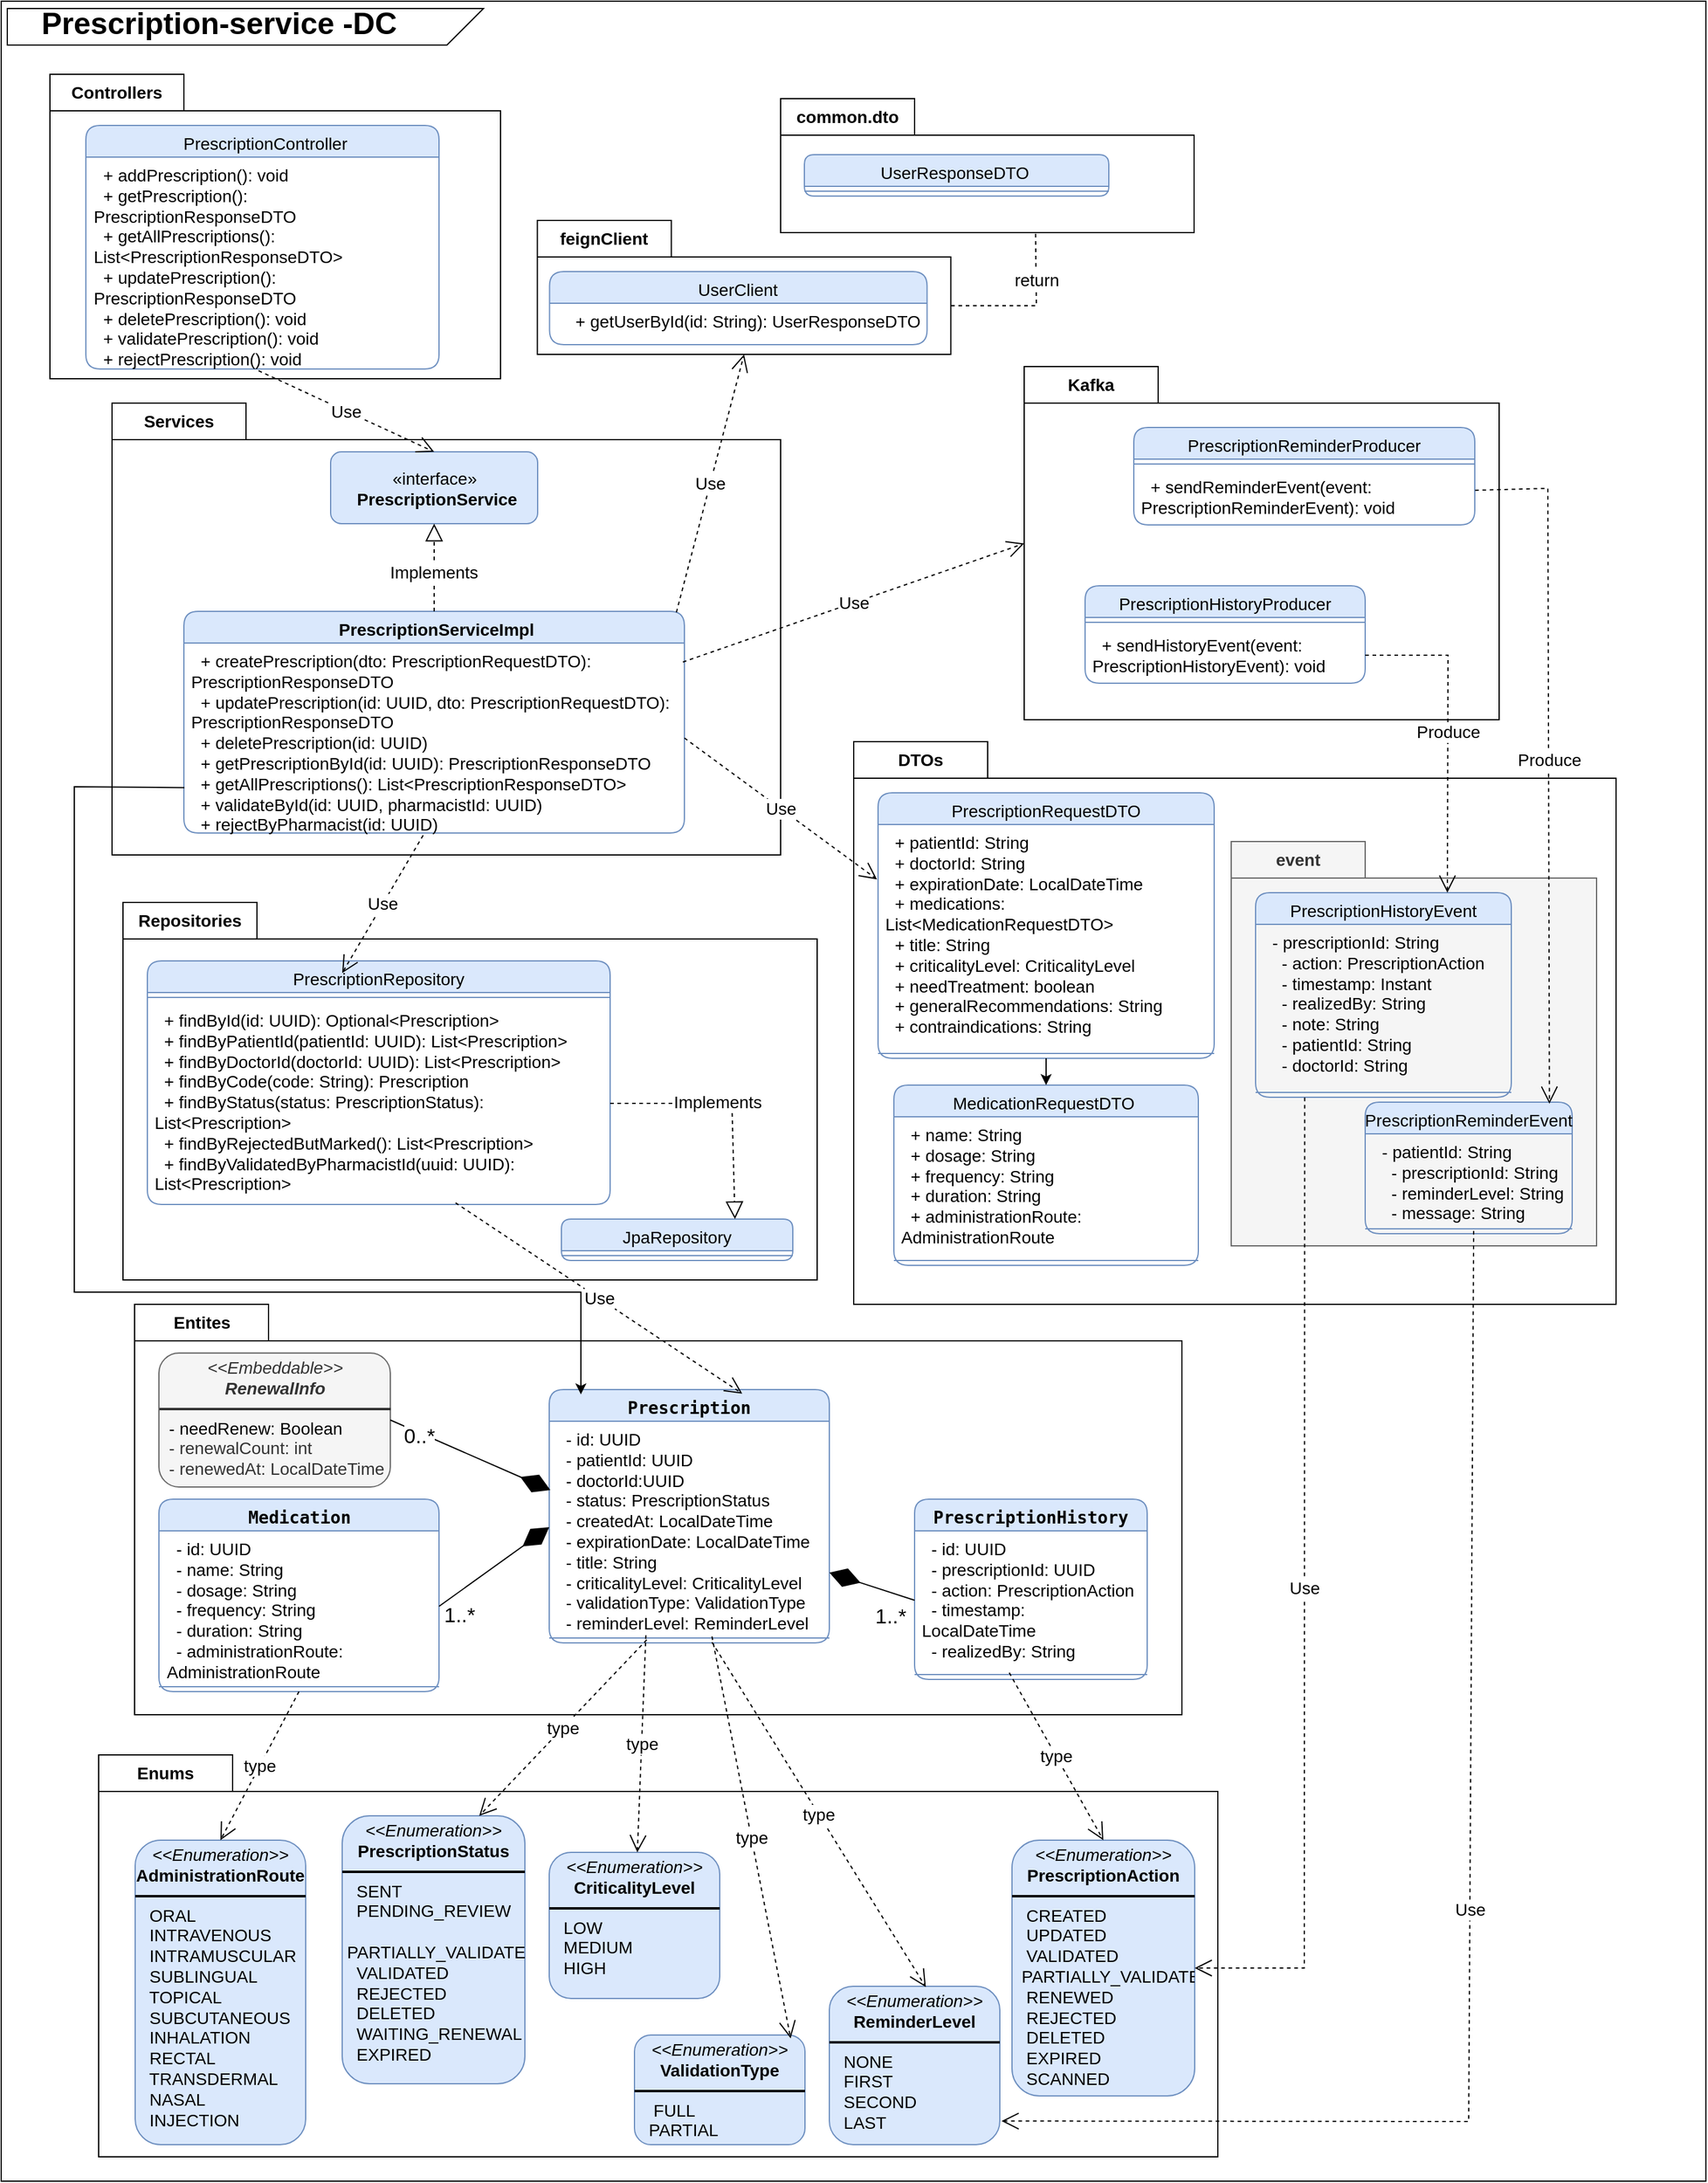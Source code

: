 <mxfile version="28.1.2">
  <diagram id="C5RBs43oDa-KdzZeNtuy" name="Page-1">
    <mxGraphModel dx="1682" dy="597" grid="1" gridSize="10" guides="1" tooltips="1" connect="1" arrows="1" fold="1" page="1" pageScale="1" pageWidth="583" pageHeight="827" math="0" shadow="0">
      <root>
        <mxCell id="WIyWlLk6GJQsqaUBKTNV-0" />
        <mxCell id="WIyWlLk6GJQsqaUBKTNV-1" parent="WIyWlLk6GJQsqaUBKTNV-0" />
        <mxCell id="e1ZtIlfMLZKQdUnk1_Ro-0" value="" style="html=1;whiteSpace=wrap;fontSize=14;" vertex="1" parent="WIyWlLk6GJQsqaUBKTNV-1">
          <mxGeometry x="1570" y="1280" width="1399.75" height="1790" as="geometry" />
        </mxCell>
        <mxCell id="e1ZtIlfMLZKQdUnk1_Ro-1" value="Entites" style="shape=folder;fontStyle=1;tabWidth=110;tabHeight=30;tabPosition=left;html=1;boundedLbl=1;labelInHeader=1;container=1;collapsible=0;recursiveResize=0;whiteSpace=wrap;fontSize=14;" vertex="1" parent="WIyWlLk6GJQsqaUBKTNV-1">
          <mxGeometry x="1679.5" y="2350" width="860" height="337" as="geometry" />
        </mxCell>
        <mxCell id="e1ZtIlfMLZKQdUnk1_Ro-2" value="&lt;div style=&quot;text-align: left;&quot;&gt;&lt;span style=&quot;background-color: transparent;&quot;&gt;&lt;font face=&quot;monospace&quot;&gt;Prescription&lt;/font&gt;&lt;/span&gt;&lt;/div&gt;" style="swimlane;fontStyle=1;align=center;verticalAlign=top;childLayout=stackLayout;horizontal=1;startSize=26;horizontalStack=0;resizeParent=1;resizeParentMax=0;resizeLast=0;collapsible=1;marginBottom=0;whiteSpace=wrap;html=1;fillColor=#dae8fc;strokeColor=#6c8ebf;rounded=1;fontSize=14;" vertex="1" parent="e1ZtIlfMLZKQdUnk1_Ro-1">
          <mxGeometry x="340.5" y="70" width="230" height="208" as="geometry">
            <mxRectangle x="200" y="60" width="70" height="30" as="alternateBounds" />
          </mxGeometry>
        </mxCell>
        <mxCell id="e1ZtIlfMLZKQdUnk1_Ro-3" value="&lt;div&gt;&amp;nbsp; - id: UUID&lt;/div&gt;&lt;div&gt;&amp;nbsp; - patientId: UUID&lt;/div&gt;&lt;div&gt;&amp;nbsp; - doctorId:UUID&lt;/div&gt;&lt;div&gt;&amp;nbsp; - status: PrescriptionStatus&lt;/div&gt;&lt;div&gt;&amp;nbsp; - createdAt: LocalDateTime&lt;/div&gt;&lt;div&gt;&amp;nbsp; - expirationDate: LocalDateTime&lt;/div&gt;&lt;div&gt;&amp;nbsp; - title: String&lt;/div&gt;&lt;div&gt;&amp;nbsp; - criticalityLevel: CriticalityLevel&lt;/div&gt;&lt;div&gt;&amp;nbsp; - validationType: ValidationType&lt;/div&gt;&lt;div&gt;&amp;nbsp; - reminderLevel: ReminderLevel&lt;/div&gt;&lt;div&gt;&amp;nbsp;&lt;br&gt;&lt;/div&gt;" style="text;strokeColor=none;fillColor=none;align=left;verticalAlign=top;spacingLeft=4;spacingRight=4;overflow=hidden;rotatable=0;points=[[0,0.5],[1,0.5]];portConstraint=eastwest;whiteSpace=wrap;html=1;rounded=1;fontSize=14;" vertex="1" parent="e1ZtIlfMLZKQdUnk1_Ro-2">
          <mxGeometry y="26" width="230" height="174" as="geometry" />
        </mxCell>
        <mxCell id="e1ZtIlfMLZKQdUnk1_Ro-4" value="" style="line;strokeWidth=1;fillColor=none;align=left;verticalAlign=middle;spacingTop=-1;spacingLeft=3;spacingRight=3;rotatable=0;labelPosition=right;points=[];portConstraint=eastwest;strokeColor=inherit;rounded=1;fontSize=14;" vertex="1" parent="e1ZtIlfMLZKQdUnk1_Ro-2">
          <mxGeometry y="200" width="230" height="8" as="geometry" />
        </mxCell>
        <mxCell id="e1ZtIlfMLZKQdUnk1_Ro-5" value="&lt;div style=&quot;text-align: left;&quot;&gt;&lt;span style=&quot;background-color: transparent;&quot;&gt;&lt;font face=&quot;monospace&quot;&gt;Medication&lt;/font&gt;&lt;/span&gt;&lt;/div&gt;" style="swimlane;fontStyle=1;align=center;verticalAlign=top;childLayout=stackLayout;horizontal=1;startSize=26;horizontalStack=0;resizeParent=1;resizeParentMax=0;resizeLast=0;collapsible=1;marginBottom=0;whiteSpace=wrap;html=1;fillColor=#dae8fc;strokeColor=#6c8ebf;rounded=1;fontSize=14;" vertex="1" parent="e1ZtIlfMLZKQdUnk1_Ro-1">
          <mxGeometry x="20" y="160" width="230" height="158" as="geometry">
            <mxRectangle x="200" y="60" width="70" height="30" as="alternateBounds" />
          </mxGeometry>
        </mxCell>
        <mxCell id="e1ZtIlfMLZKQdUnk1_Ro-6" value="&lt;div&gt;&lt;div&gt;&amp;nbsp; - id: UUID&lt;/div&gt;&lt;div&gt;&amp;nbsp; - name: String&lt;/div&gt;&lt;div&gt;&amp;nbsp; - dosage: String&lt;/div&gt;&lt;div&gt;&amp;nbsp; - frequency: String&lt;/div&gt;&lt;div&gt;&amp;nbsp; - duration: String&lt;/div&gt;&lt;div&gt;&amp;nbsp; - administrationRoute: AdministrationRoute&lt;/div&gt;&lt;/div&gt;" style="text;strokeColor=none;fillColor=none;align=left;verticalAlign=top;spacingLeft=4;spacingRight=4;overflow=hidden;rotatable=0;points=[[0,0.5],[1,0.5]];portConstraint=eastwest;whiteSpace=wrap;html=1;rounded=1;fontSize=14;" vertex="1" parent="e1ZtIlfMLZKQdUnk1_Ro-5">
          <mxGeometry y="26" width="230" height="124" as="geometry" />
        </mxCell>
        <mxCell id="e1ZtIlfMLZKQdUnk1_Ro-7" value="" style="line;strokeWidth=1;fillColor=none;align=left;verticalAlign=middle;spacingTop=-1;spacingLeft=3;spacingRight=3;rotatable=0;labelPosition=right;points=[];portConstraint=eastwest;strokeColor=inherit;rounded=1;fontSize=14;" vertex="1" parent="e1ZtIlfMLZKQdUnk1_Ro-5">
          <mxGeometry y="150" width="230" height="8" as="geometry" />
        </mxCell>
        <mxCell id="e1ZtIlfMLZKQdUnk1_Ro-131" value="&lt;p style=&quot;margin:0px;margin-top:4px;text-align:center;&quot;&gt;&lt;i&gt;&amp;lt;&amp;lt;Embeddable&amp;gt;&amp;gt;&lt;/i&gt;&lt;br&gt;&lt;i&gt;&lt;b&gt;RenewalInfo&lt;/b&gt;&lt;/i&gt;&lt;/p&gt;&lt;hr style=&quot;border-style:solid;&quot;&gt;&lt;div&gt;&amp;nbsp;&lt;span style=&quot;background-color: transparent; color: light-dark(rgb(0, 0, 0), rgb(255, 255, 255));&quot;&gt;&amp;nbsp;&lt;/span&gt;&lt;span style=&quot;background-color: transparent; color: light-dark(rgb(0, 0, 0), rgb(255, 255, 255));&quot;&gt;- needRenew: Boolean&lt;/span&gt;&lt;/div&gt;&lt;div&gt;&amp;nbsp; - renewalCount: int&lt;/div&gt;&lt;div&gt;&amp;nbsp; - renewedAt: LocalDateTime&lt;/div&gt;" style="verticalAlign=top;align=left;overflow=fill;html=1;whiteSpace=wrap;rounded=1;fillColor=#f5f5f5;fontColor=#333333;strokeColor=#666666;fontSize=14;" vertex="1" parent="e1ZtIlfMLZKQdUnk1_Ro-1">
          <mxGeometry x="20" y="40" width="190" height="110" as="geometry" />
        </mxCell>
        <mxCell id="e1ZtIlfMLZKQdUnk1_Ro-141" value="" style="endArrow=diamondThin;endFill=1;endSize=24;html=1;rounded=0;entryX=0;entryY=0.5;entryDx=0;entryDy=0;exitX=1;exitY=0.5;exitDx=0;exitDy=0;fontSize=14;" edge="1" parent="e1ZtIlfMLZKQdUnk1_Ro-1" source="e1ZtIlfMLZKQdUnk1_Ro-6" target="e1ZtIlfMLZKQdUnk1_Ro-3">
          <mxGeometry width="160" relative="1" as="geometry">
            <mxPoint x="500" y="95.25" as="sourcePoint" />
            <mxPoint x="660" y="95.25" as="targetPoint" />
          </mxGeometry>
        </mxCell>
        <mxCell id="e1ZtIlfMLZKQdUnk1_Ro-146" value="&lt;font style=&quot;font-size: 17px;&quot;&gt;1..*&lt;/font&gt;" style="edgeLabel;html=1;align=center;verticalAlign=middle;resizable=0;points=[];fontSize=14;" vertex="1" connectable="0" parent="e1ZtIlfMLZKQdUnk1_Ro-141">
          <mxGeometry x="-0.658" y="-4" relative="1" as="geometry">
            <mxPoint x="-2" y="16" as="offset" />
          </mxGeometry>
        </mxCell>
        <mxCell id="e1ZtIlfMLZKQdUnk1_Ro-144" value="" style="endArrow=diamondThin;endFill=1;endSize=24;html=1;rounded=0;entryX=0.004;entryY=0.325;entryDx=0;entryDy=0;exitX=1;exitY=0.5;exitDx=0;exitDy=0;entryPerimeter=0;fontSize=14;" edge="1" parent="e1ZtIlfMLZKQdUnk1_Ro-1" source="e1ZtIlfMLZKQdUnk1_Ro-131" target="e1ZtIlfMLZKQdUnk1_Ro-3">
          <mxGeometry width="160" relative="1" as="geometry">
            <mxPoint x="345" y="227" as="sourcePoint" />
            <mxPoint x="260" y="189" as="targetPoint" />
          </mxGeometry>
        </mxCell>
        <mxCell id="e1ZtIlfMLZKQdUnk1_Ro-148" value="&lt;font style=&quot;font-size: 17px;&quot;&gt;0..*&lt;/font&gt;" style="edgeLabel;html=1;align=center;verticalAlign=middle;resizable=0;points=[];fontSize=14;" vertex="1" connectable="0" parent="e1ZtIlfMLZKQdUnk1_Ro-144">
          <mxGeometry x="-0.634" y="-3" relative="1" as="geometry">
            <mxPoint as="offset" />
          </mxGeometry>
        </mxCell>
        <mxCell id="e1ZtIlfMLZKQdUnk1_Ro-110" value="&lt;div style=&quot;text-align: left;&quot;&gt;&lt;font face=&quot;monospace&quot;&gt;PrescriptionHistory&lt;/font&gt;&lt;/div&gt;" style="swimlane;fontStyle=1;align=center;verticalAlign=top;childLayout=stackLayout;horizontal=1;startSize=26;horizontalStack=0;resizeParent=1;resizeParentMax=0;resizeLast=0;collapsible=1;marginBottom=0;whiteSpace=wrap;html=1;fillColor=#dae8fc;strokeColor=#6c8ebf;rounded=1;fontSize=14;" vertex="1" parent="e1ZtIlfMLZKQdUnk1_Ro-1">
          <mxGeometry x="640.5" y="160" width="191" height="148" as="geometry">
            <mxRectangle x="200" y="60" width="70" height="30" as="alternateBounds" />
          </mxGeometry>
        </mxCell>
        <mxCell id="e1ZtIlfMLZKQdUnk1_Ro-111" value="&lt;div&gt;&amp;nbsp; - id: UUID&lt;/div&gt;&lt;div&gt;&amp;nbsp; - prescriptionId: UUID&lt;/div&gt;&lt;div&gt;&amp;nbsp; - action: PrescriptionAction&lt;/div&gt;&lt;div&gt;&amp;nbsp; - timestamp: LocalDateTime&lt;/div&gt;&lt;div&gt;&amp;nbsp; - realizedBy: String&lt;/div&gt;" style="text;strokeColor=none;fillColor=none;align=left;verticalAlign=top;spacingLeft=4;spacingRight=4;overflow=hidden;rotatable=0;points=[[0,0.5],[1,0.5]];portConstraint=eastwest;whiteSpace=wrap;html=1;rounded=1;fontSize=14;" vertex="1" parent="e1ZtIlfMLZKQdUnk1_Ro-110">
          <mxGeometry y="26" width="191" height="114" as="geometry" />
        </mxCell>
        <mxCell id="e1ZtIlfMLZKQdUnk1_Ro-112" value="" style="line;strokeWidth=1;fillColor=none;align=left;verticalAlign=middle;spacingTop=-1;spacingLeft=3;spacingRight=3;rotatable=0;labelPosition=right;points=[];portConstraint=eastwest;strokeColor=inherit;rounded=1;fontSize=14;" vertex="1" parent="e1ZtIlfMLZKQdUnk1_Ro-110">
          <mxGeometry y="140" width="191" height="8" as="geometry" />
        </mxCell>
        <mxCell id="e1ZtIlfMLZKQdUnk1_Ro-143" value="" style="endArrow=diamondThin;endFill=1;endSize=24;html=1;rounded=0;exitX=0;exitY=0.5;exitDx=0;exitDy=0;fontSize=14;" edge="1" parent="e1ZtIlfMLZKQdUnk1_Ro-1" source="e1ZtIlfMLZKQdUnk1_Ro-111" target="e1ZtIlfMLZKQdUnk1_Ro-3">
          <mxGeometry width="160" relative="1" as="geometry">
            <mxPoint x="645" y="227" as="sourcePoint" />
            <mxPoint x="560" y="189" as="targetPoint" />
          </mxGeometry>
        </mxCell>
        <mxCell id="e1ZtIlfMLZKQdUnk1_Ro-147" value="&lt;font style=&quot;font-size: 17px;&quot;&gt;1..*&lt;/font&gt;" style="edgeLabel;html=1;align=center;verticalAlign=middle;resizable=0;points=[];fontSize=14;" vertex="1" connectable="0" parent="e1ZtIlfMLZKQdUnk1_Ro-143">
          <mxGeometry x="-0.757" relative="1" as="geometry">
            <mxPoint x="-12" y="17" as="offset" />
          </mxGeometry>
        </mxCell>
        <mxCell id="e1ZtIlfMLZKQdUnk1_Ro-29" value="Enums" style="shape=folder;fontStyle=1;tabWidth=110;tabHeight=30;tabPosition=left;html=1;boundedLbl=1;labelInHeader=1;container=1;collapsible=0;recursiveResize=0;whiteSpace=wrap;fontSize=14;" vertex="1" parent="WIyWlLk6GJQsqaUBKTNV-1">
          <mxGeometry x="1650" y="2720" width="919" height="330" as="geometry" />
        </mxCell>
        <mxCell id="e1ZtIlfMLZKQdUnk1_Ro-114" value="&lt;p style=&quot;margin:0px;margin-top:4px;text-align:center;&quot;&gt;&lt;i&gt;&amp;lt;&amp;lt;Enumeration&amp;gt;&amp;gt;&lt;/i&gt;&lt;br&gt;&lt;b&gt;ReminderLevel&lt;/b&gt;&lt;/p&gt;&lt;hr style=&quot;border-style:solid;&quot;&gt;&lt;p style=&quot;margin:0px;margin-left:4px;&quot;&gt;&amp;nbsp; NONE&lt;/p&gt;&lt;p style=&quot;margin:0px;margin-left:4px;&quot;&gt;&amp;nbsp; FIRST&lt;/p&gt;&lt;p style=&quot;margin:0px;margin-left:4px;&quot;&gt;&amp;nbsp; SECOND&lt;/p&gt;&lt;p style=&quot;margin:0px;margin-left:4px;&quot;&gt;&amp;nbsp; LAST&lt;/p&gt;" style="verticalAlign=top;align=left;overflow=fill;html=1;whiteSpace=wrap;fillColor=#dae8fc;strokeColor=#6c8ebf;rounded=1;fontSize=14;" vertex="1" parent="e1ZtIlfMLZKQdUnk1_Ro-29">
          <mxGeometry x="600" y="190" width="140" height="130" as="geometry" />
        </mxCell>
        <mxCell id="e1ZtIlfMLZKQdUnk1_Ro-116" value="&lt;p style=&quot;margin:0px;margin-top:4px;text-align:center;&quot;&gt;&lt;i&gt;&amp;lt;&amp;lt;Enumeration&amp;gt;&amp;gt;&lt;/i&gt;&lt;br&gt;&lt;b&gt;CriticalityLevel&lt;/b&gt;&lt;/p&gt;&lt;hr style=&quot;border-style:solid;&quot;&gt;&lt;p style=&quot;margin:0px;margin-left:4px;&quot;&gt;&amp;nbsp;&lt;span style=&quot;background-color: transparent;&quot;&gt;&amp;nbsp;&lt;/span&gt;&lt;span style=&quot;background-color: transparent;&quot;&gt;LOW&lt;/span&gt;&lt;span style=&quot;background-color: transparent;&quot;&gt;&lt;br&gt;&lt;/span&gt;&lt;/p&gt;&lt;p style=&quot;margin:0px;margin-left:4px;&quot;&gt;&amp;nbsp; MEDIUM&lt;/p&gt;&lt;p style=&quot;margin:0px;margin-left:4px;&quot;&gt;&amp;nbsp; HIGH&lt;/p&gt;" style="verticalAlign=top;align=left;overflow=fill;html=1;whiteSpace=wrap;fillColor=#dae8fc;strokeColor=#6c8ebf;rounded=1;fontSize=14;" vertex="1" parent="e1ZtIlfMLZKQdUnk1_Ro-29">
          <mxGeometry x="370" y="80" width="140" height="120" as="geometry" />
        </mxCell>
        <mxCell id="e1ZtIlfMLZKQdUnk1_Ro-115" value="&lt;p style=&quot;margin:0px;margin-top:4px;text-align:center;&quot;&gt;&lt;i&gt;&amp;lt;&amp;lt;Enumeration&amp;gt;&amp;gt;&lt;/i&gt;&lt;br&gt;&lt;b&gt;ValidationType&lt;/b&gt;&lt;/p&gt;&lt;hr style=&quot;border-style:solid;&quot;&gt;&lt;p style=&quot;margin:0px;margin-left:4px;&quot;&gt;&amp;nbsp;&lt;span style=&quot;background-color: transparent;&quot;&gt;&amp;nbsp; FULL&lt;/span&gt;&lt;br&gt;&lt;/p&gt;&lt;p style=&quot;margin:0px;margin-left:4px;&quot;&gt;&amp;nbsp; PARTIAL&lt;/p&gt;" style="verticalAlign=top;align=left;overflow=fill;html=1;whiteSpace=wrap;fillColor=#dae8fc;strokeColor=#6c8ebf;rounded=1;fontSize=14;" vertex="1" parent="e1ZtIlfMLZKQdUnk1_Ro-29">
          <mxGeometry x="440" y="230" width="140" height="90" as="geometry" />
        </mxCell>
        <mxCell id="e1ZtIlfMLZKQdUnk1_Ro-117" value="&lt;p style=&quot;margin:0px;margin-top:4px;text-align:center;&quot;&gt;&lt;i&gt;&amp;lt;&amp;lt;Enumeration&amp;gt;&amp;gt;&lt;/i&gt;&lt;br&gt;&lt;b&gt;PrescriptionStatus&lt;/b&gt;&lt;/p&gt;&lt;hr style=&quot;border-style:solid;&quot;&gt;&lt;p style=&quot;margin:0px;margin-left:4px;&quot;&gt;&amp;nbsp; SENT&lt;/p&gt;&lt;p style=&quot;margin:0px;margin-left:4px;&quot;&gt;&amp;nbsp; PENDING_REVIEW&lt;/p&gt;&lt;p style=&quot;margin:0px;margin-left:4px;&quot;&gt;&amp;nbsp; PARTIALLY_VALIDATED&lt;/p&gt;&lt;p style=&quot;margin:0px;margin-left:4px;&quot;&gt;&amp;nbsp; VALIDATED&lt;/p&gt;&lt;p style=&quot;margin:0px;margin-left:4px;&quot;&gt;&amp;nbsp; REJECTED&lt;/p&gt;&lt;p style=&quot;margin:0px;margin-left:4px;&quot;&gt;&amp;nbsp; DELETED&lt;/p&gt;&lt;p style=&quot;margin:0px;margin-left:4px;&quot;&gt;&amp;nbsp; WAITING_RENEWAL&lt;/p&gt;&lt;p style=&quot;margin:0px;margin-left:4px;&quot;&gt;&amp;nbsp; EXPIRED&lt;/p&gt;" style="verticalAlign=top;align=left;overflow=fill;html=1;whiteSpace=wrap;fillColor=#dae8fc;strokeColor=#6c8ebf;rounded=1;fontSize=14;" vertex="1" parent="e1ZtIlfMLZKQdUnk1_Ro-29">
          <mxGeometry x="200" y="50" width="150" height="220" as="geometry" />
        </mxCell>
        <mxCell id="e1ZtIlfMLZKQdUnk1_Ro-30" value="&lt;p style=&quot;margin:0px;margin-top:4px;text-align:center;&quot;&gt;&lt;i&gt;&amp;lt;&amp;lt;Enumeration&amp;gt;&amp;gt;&lt;/i&gt;&lt;br&gt;&lt;b&gt;AdministrationRoute&lt;/b&gt;&lt;/p&gt;&lt;hr style=&quot;border-style:solid;&quot;&gt;&lt;p style=&quot;margin:0px;margin-left:4px;&quot;&gt;&amp;nbsp; ORAL&lt;/p&gt;&lt;p style=&quot;margin:0px;margin-left:4px;&quot;&gt;&amp;nbsp; INTRAVENOUS&lt;/p&gt;&lt;p style=&quot;margin:0px;margin-left:4px;&quot;&gt;&amp;nbsp; INTRAMUSCULAR&lt;/p&gt;&lt;p style=&quot;margin:0px;margin-left:4px;&quot;&gt;&amp;nbsp; SUBLINGUAL&lt;/p&gt;&lt;p style=&quot;margin:0px;margin-left:4px;&quot;&gt;&amp;nbsp; TOPICAL&lt;/p&gt;&lt;p style=&quot;margin:0px;margin-left:4px;&quot;&gt;&amp;nbsp; SUBCUTANEOUS&lt;/p&gt;&lt;p style=&quot;margin:0px;margin-left:4px;&quot;&gt;&amp;nbsp; INHALATION&lt;/p&gt;&lt;p style=&quot;margin:0px;margin-left:4px;&quot;&gt;&amp;nbsp; RECTAL&lt;/p&gt;&lt;p style=&quot;margin:0px;margin-left:4px;&quot;&gt;&amp;nbsp; TRANSDERMAL&lt;/p&gt;&lt;p style=&quot;margin:0px;margin-left:4px;&quot;&gt;&amp;nbsp; NASAL&lt;/p&gt;&lt;p style=&quot;margin:0px;margin-left:4px;&quot;&gt;&amp;nbsp; INJECTION&lt;/p&gt;" style="verticalAlign=top;align=left;overflow=fill;html=1;whiteSpace=wrap;fillColor=#dae8fc;strokeColor=#6c8ebf;rounded=1;fontSize=14;" vertex="1" parent="e1ZtIlfMLZKQdUnk1_Ro-29">
          <mxGeometry x="30" y="70" width="140" height="250" as="geometry" />
        </mxCell>
        <mxCell id="e1ZtIlfMLZKQdUnk1_Ro-113" value="&lt;p style=&quot;margin:0px;margin-top:4px;text-align:center;&quot;&gt;&lt;i&gt;&amp;lt;&amp;lt;Enumeration&amp;gt;&amp;gt;&lt;/i&gt;&lt;br&gt;&lt;b&gt;PrescriptionAction&lt;/b&gt;&lt;/p&gt;&lt;hr style=&quot;border-style:solid;&quot;&gt;&lt;p style=&quot;margin:0px;margin-left:4px;&quot;&gt;&amp;nbsp; CREATED&lt;/p&gt;&lt;p style=&quot;margin:0px;margin-left:4px;&quot;&gt;&amp;nbsp; UPDATED&lt;/p&gt;&lt;p style=&quot;margin:0px;margin-left:4px;&quot;&gt;&amp;nbsp; VALIDATED&lt;/p&gt;&lt;p style=&quot;margin:0px;margin-left:4px;&quot;&gt;&amp;nbsp;PARTIALLY_VALIDATED&lt;/p&gt;&lt;p style=&quot;margin:0px;margin-left:4px;&quot;&gt;&amp;nbsp; RENEWED&lt;/p&gt;&lt;p style=&quot;margin:0px;margin-left:4px;&quot;&gt;&amp;nbsp; REJECTED&lt;/p&gt;&lt;p style=&quot;margin:0px;margin-left:4px;&quot;&gt;&amp;nbsp; DELETED&lt;/p&gt;&lt;p style=&quot;margin:0px;margin-left:4px;&quot;&gt;&amp;nbsp; EXPIRED&lt;/p&gt;&lt;p style=&quot;margin:0px;margin-left:4px;&quot;&gt;&amp;nbsp; SCANNED&lt;/p&gt;" style="verticalAlign=top;align=left;overflow=fill;html=1;whiteSpace=wrap;fillColor=#dae8fc;strokeColor=#6c8ebf;rounded=1;fontSize=14;" vertex="1" parent="e1ZtIlfMLZKQdUnk1_Ro-29">
          <mxGeometry x="750" y="70" width="150" height="210" as="geometry" />
        </mxCell>
        <mxCell id="e1ZtIlfMLZKQdUnk1_Ro-31" value="DTOs" style="shape=folder;fontStyle=1;tabWidth=110;tabHeight=30;tabPosition=left;html=1;boundedLbl=1;labelInHeader=1;container=1;collapsible=0;recursiveResize=0;whiteSpace=wrap;fontSize=14;" vertex="1" parent="WIyWlLk6GJQsqaUBKTNV-1">
          <mxGeometry x="2270" y="1888" width="626" height="462" as="geometry" />
        </mxCell>
        <mxCell id="e1ZtIlfMLZKQdUnk1_Ro-35" value="&lt;div style=&quot;text-align: left;&quot;&gt;&lt;span style=&quot;background-color: transparent; font-weight: 400;&quot;&gt;PrescriptionRequestDTO&lt;/span&gt;&lt;/div&gt;" style="swimlane;fontStyle=1;align=center;verticalAlign=top;childLayout=stackLayout;horizontal=1;startSize=26;horizontalStack=0;resizeParent=1;resizeParentMax=0;resizeLast=0;collapsible=1;marginBottom=0;whiteSpace=wrap;html=1;fillColor=#dae8fc;strokeColor=#6c8ebf;rounded=1;fontSize=14;" vertex="1" parent="e1ZtIlfMLZKQdUnk1_Ro-31">
          <mxGeometry x="20" y="42" width="276" height="218" as="geometry">
            <mxRectangle x="200" y="60" width="70" height="30" as="alternateBounds" />
          </mxGeometry>
        </mxCell>
        <mxCell id="e1ZtIlfMLZKQdUnk1_Ro-36" value="&lt;div&gt;&amp;nbsp; + patientId: String&lt;/div&gt;&lt;div&gt;&amp;nbsp; + doctorId: String&lt;/div&gt;&lt;div&gt;&amp;nbsp; + expirationDate: LocalDateTime&lt;/div&gt;&lt;div&gt;&amp;nbsp; + medications: List&amp;lt;MedicationRequestDTO&amp;gt;&lt;/div&gt;&lt;div&gt;&amp;nbsp; + title: String&lt;/div&gt;&lt;div&gt;&amp;nbsp; + criticalityLevel: CriticalityLevel&lt;/div&gt;&lt;div&gt;&amp;nbsp; + needTreatment: boolean&lt;/div&gt;&lt;div&gt;&amp;nbsp; + generalRecommendations: String&lt;/div&gt;&lt;div&gt;&amp;nbsp; + contraindications: String&lt;/div&gt;" style="text;strokeColor=none;fillColor=none;align=left;verticalAlign=top;spacingLeft=4;spacingRight=4;overflow=hidden;rotatable=0;points=[[0,0.5],[1,0.5]];portConstraint=eastwest;whiteSpace=wrap;html=1;rounded=1;fontSize=14;" vertex="1" parent="e1ZtIlfMLZKQdUnk1_Ro-35">
          <mxGeometry y="26" width="276" height="184" as="geometry" />
        </mxCell>
        <mxCell id="e1ZtIlfMLZKQdUnk1_Ro-37" value="" style="line;strokeWidth=1;fillColor=none;align=left;verticalAlign=middle;spacingTop=-1;spacingLeft=3;spacingRight=3;rotatable=0;labelPosition=right;points=[];portConstraint=eastwest;strokeColor=inherit;rounded=1;fontSize=14;" vertex="1" parent="e1ZtIlfMLZKQdUnk1_Ro-35">
          <mxGeometry y="210" width="276" height="8" as="geometry" />
        </mxCell>
        <mxCell id="e1ZtIlfMLZKQdUnk1_Ro-38" value="&lt;div style=&quot;text-align: left;&quot;&gt;&lt;span style=&quot;font-weight: 400;&quot;&gt;MedicationRequestDTO&amp;nbsp;&lt;/span&gt;&lt;/div&gt;" style="swimlane;fontStyle=1;align=center;verticalAlign=top;childLayout=stackLayout;horizontal=1;startSize=26;horizontalStack=0;resizeParent=1;resizeParentMax=0;resizeLast=0;collapsible=1;marginBottom=0;whiteSpace=wrap;html=1;fillColor=#dae8fc;strokeColor=#6c8ebf;rounded=1;fontSize=14;" vertex="1" parent="e1ZtIlfMLZKQdUnk1_Ro-31">
          <mxGeometry x="33" y="282" width="250" height="148" as="geometry">
            <mxRectangle x="200" y="60" width="70" height="30" as="alternateBounds" />
          </mxGeometry>
        </mxCell>
        <mxCell id="e1ZtIlfMLZKQdUnk1_Ro-39" value="&lt;div&gt;&amp;nbsp; + name: String&lt;/div&gt;&lt;div&gt;&amp;nbsp; + dosage: String&lt;/div&gt;&lt;div&gt;&amp;nbsp; + frequency: String&lt;/div&gt;&lt;div&gt;&amp;nbsp; + duration: String&lt;/div&gt;&lt;div&gt;&amp;nbsp; + administrationRoute: AdministrationRoute&lt;/div&gt;" style="text;strokeColor=none;fillColor=none;align=left;verticalAlign=top;spacingLeft=4;spacingRight=4;overflow=hidden;rotatable=0;points=[[0,0.5],[1,0.5]];portConstraint=eastwest;whiteSpace=wrap;html=1;rounded=1;fontSize=14;" vertex="1" parent="e1ZtIlfMLZKQdUnk1_Ro-38">
          <mxGeometry y="26" width="250" height="114" as="geometry" />
        </mxCell>
        <mxCell id="e1ZtIlfMLZKQdUnk1_Ro-40" value="" style="line;strokeWidth=1;fillColor=none;align=left;verticalAlign=middle;spacingTop=-1;spacingLeft=3;spacingRight=3;rotatable=0;labelPosition=right;points=[];portConstraint=eastwest;strokeColor=inherit;rounded=1;fontSize=14;" vertex="1" parent="e1ZtIlfMLZKQdUnk1_Ro-38">
          <mxGeometry y="140" width="250" height="8" as="geometry" />
        </mxCell>
        <mxCell id="e1ZtIlfMLZKQdUnk1_Ro-41" value="" style="endArrow=classic;html=1;rounded=0;exitX=0.5;exitY=1;exitDx=0;exitDy=0;entryX=0.5;entryY=0;entryDx=0;entryDy=0;fontSize=14;" edge="1" parent="e1ZtIlfMLZKQdUnk1_Ro-31" source="e1ZtIlfMLZKQdUnk1_Ro-35" target="e1ZtIlfMLZKQdUnk1_Ro-38">
          <mxGeometry width="50" height="50" relative="1" as="geometry">
            <mxPoint x="-510" y="330" as="sourcePoint" />
            <mxPoint x="-456" y="510" as="targetPoint" />
          </mxGeometry>
        </mxCell>
        <mxCell id="e1ZtIlfMLZKQdUnk1_Ro-176" value="event" style="shape=folder;fontStyle=1;tabWidth=110;tabHeight=30;tabPosition=left;html=1;boundedLbl=1;labelInHeader=1;container=1;collapsible=0;recursiveResize=0;whiteSpace=wrap;fillColor=#f5f5f5;fontColor=#333333;strokeColor=#666666;fontSize=14;" vertex="1" parent="e1ZtIlfMLZKQdUnk1_Ro-31">
          <mxGeometry x="310" y="82" width="300" height="332" as="geometry" />
        </mxCell>
        <mxCell id="e1ZtIlfMLZKQdUnk1_Ro-177" value="&lt;div style=&quot;text-align: left;&quot;&gt;&lt;span style=&quot;font-weight: 400;&quot;&gt;PrescriptionHistoryEvent&lt;/span&gt;&lt;/div&gt;" style="swimlane;fontStyle=1;align=center;verticalAlign=top;childLayout=stackLayout;horizontal=1;startSize=26;horizontalStack=0;resizeParent=1;resizeParentMax=0;resizeLast=0;collapsible=1;marginBottom=0;whiteSpace=wrap;html=1;fillColor=#dae8fc;strokeColor=#6c8ebf;rounded=1;fontSize=14;" vertex="1" parent="e1ZtIlfMLZKQdUnk1_Ro-176">
          <mxGeometry x="20" y="42" width="210" height="168" as="geometry">
            <mxRectangle x="200" y="60" width="70" height="30" as="alternateBounds" />
          </mxGeometry>
        </mxCell>
        <mxCell id="e1ZtIlfMLZKQdUnk1_Ro-178" value="&lt;div&gt;&amp;nbsp; - prescriptionId: String&lt;/div&gt;&lt;div&gt;&amp;nbsp; &amp;nbsp; - action: PrescriptionAction&lt;/div&gt;&lt;div&gt;&amp;nbsp; &amp;nbsp; - timestamp: Instant&lt;/div&gt;&lt;div&gt;&amp;nbsp; &amp;nbsp; - realizedBy: String&lt;/div&gt;&lt;div&gt;&amp;nbsp; &amp;nbsp; - note: String&lt;/div&gt;&lt;div&gt;&amp;nbsp; &amp;nbsp; - patientId: String&lt;/div&gt;&lt;div&gt;&amp;nbsp; &amp;nbsp; - doctorId: String&lt;/div&gt;" style="text;strokeColor=none;fillColor=none;align=left;verticalAlign=top;spacingLeft=4;spacingRight=4;overflow=hidden;rotatable=0;points=[[0,0.5],[1,0.5]];portConstraint=eastwest;whiteSpace=wrap;html=1;rounded=1;fontSize=14;" vertex="1" parent="e1ZtIlfMLZKQdUnk1_Ro-177">
          <mxGeometry y="26" width="210" height="134" as="geometry" />
        </mxCell>
        <mxCell id="e1ZtIlfMLZKQdUnk1_Ro-179" value="" style="line;strokeWidth=1;fillColor=none;align=left;verticalAlign=middle;spacingTop=-1;spacingLeft=3;spacingRight=3;rotatable=0;labelPosition=right;points=[];portConstraint=eastwest;strokeColor=inherit;rounded=1;fontSize=14;" vertex="1" parent="e1ZtIlfMLZKQdUnk1_Ro-177">
          <mxGeometry y="160" width="210" height="8" as="geometry" />
        </mxCell>
        <mxCell id="e1ZtIlfMLZKQdUnk1_Ro-180" value="&lt;div style=&quot;text-align: left;&quot;&gt;&lt;span style=&quot;font-weight: 400;&quot;&gt;PrescriptionReminderEvent&lt;/span&gt;&lt;/div&gt;" style="swimlane;fontStyle=1;align=center;verticalAlign=top;childLayout=stackLayout;horizontal=1;startSize=26;horizontalStack=0;resizeParent=1;resizeParentMax=0;resizeLast=0;collapsible=1;marginBottom=0;whiteSpace=wrap;html=1;fillColor=#dae8fc;strokeColor=#6c8ebf;rounded=1;fontSize=14;" vertex="1" parent="e1ZtIlfMLZKQdUnk1_Ro-176">
          <mxGeometry x="110" y="214" width="170" height="108" as="geometry">
            <mxRectangle x="200" y="60" width="70" height="30" as="alternateBounds" />
          </mxGeometry>
        </mxCell>
        <mxCell id="e1ZtIlfMLZKQdUnk1_Ro-181" value="&lt;div&gt;&amp;nbsp; - patientId: String&lt;/div&gt;&lt;div&gt;&amp;nbsp; &amp;nbsp; - prescriptionId: String&lt;/div&gt;&lt;div&gt;&amp;nbsp; &amp;nbsp; - reminderLevel: String&lt;/div&gt;&lt;div&gt;&amp;nbsp; &amp;nbsp; - message: String&lt;/div&gt;" style="text;strokeColor=none;fillColor=none;align=left;verticalAlign=top;spacingLeft=4;spacingRight=4;overflow=hidden;rotatable=0;points=[[0,0.5],[1,0.5]];portConstraint=eastwest;whiteSpace=wrap;html=1;rounded=1;fontSize=14;" vertex="1" parent="e1ZtIlfMLZKQdUnk1_Ro-180">
          <mxGeometry y="26" width="170" height="74" as="geometry" />
        </mxCell>
        <mxCell id="e1ZtIlfMLZKQdUnk1_Ro-182" value="" style="line;strokeWidth=1;fillColor=none;align=left;verticalAlign=middle;spacingTop=-1;spacingLeft=3;spacingRight=3;rotatable=0;labelPosition=right;points=[];portConstraint=eastwest;strokeColor=inherit;rounded=1;fontSize=14;" vertex="1" parent="e1ZtIlfMLZKQdUnk1_Ro-180">
          <mxGeometry y="100" width="170" height="8" as="geometry" />
        </mxCell>
        <mxCell id="e1ZtIlfMLZKQdUnk1_Ro-45" value="Services" style="shape=folder;fontStyle=1;tabWidth=110;tabHeight=30;tabPosition=left;html=1;boundedLbl=1;labelInHeader=1;container=1;collapsible=0;recursiveResize=0;whiteSpace=wrap;fontSize=14;" vertex="1" parent="WIyWlLk6GJQsqaUBKTNV-1">
          <mxGeometry x="1661" y="1610" width="549" height="371" as="geometry" />
        </mxCell>
        <mxCell id="e1ZtIlfMLZKQdUnk1_Ro-49" value="&lt;div style=&quot;text-align: left;&quot;&gt;&lt;b&gt;&amp;nbsp;PrescriptionServiceImpl&lt;/b&gt;&lt;/div&gt;" style="swimlane;fontStyle=1;align=center;verticalAlign=top;childLayout=stackLayout;horizontal=1;startSize=26;horizontalStack=0;resizeParent=1;resizeParentMax=0;resizeLast=0;collapsible=1;marginBottom=0;whiteSpace=wrap;html=1;rounded=1;fillColor=#dae8fc;strokeColor=#6c8ebf;fontSize=14;" vertex="1" parent="e1ZtIlfMLZKQdUnk1_Ro-45">
          <mxGeometry x="59" y="171" width="411" height="182" as="geometry" />
        </mxCell>
        <mxCell id="e1ZtIlfMLZKQdUnk1_Ro-51" value="&lt;div&gt;&amp;nbsp; + createPrescription(dto: PrescriptionRequestDTO): PrescriptionResponseDTO&lt;/div&gt;&lt;div&gt;&amp;nbsp; + updatePrescription(id: UUID, dto: PrescriptionRequestDTO): PrescriptionResponseDTO&lt;/div&gt;&lt;div&gt;&amp;nbsp; + deletePrescription(id: UUID)&lt;/div&gt;&lt;div&gt;&amp;nbsp; + getPrescriptionById(id: UUID): PrescriptionResponseDTO&lt;/div&gt;&lt;div&gt;&amp;nbsp; + getAllPrescriptions(): List&amp;lt;PrescriptionResponseDTO&amp;gt;&lt;/div&gt;&lt;div&gt;&amp;nbsp; + validateById(id: UUID, pharmacistId: UUID)&lt;/div&gt;&lt;div&gt;&amp;nbsp; + rejectByPharmacist(id: UUID)&lt;/div&gt;" style="text;strokeColor=none;fillColor=none;align=left;verticalAlign=top;spacingLeft=4;spacingRight=4;overflow=hidden;rotatable=0;points=[[0,0.5],[1,0.5]];portConstraint=eastwest;whiteSpace=wrap;html=1;rounded=1;fontSize=14;" vertex="1" parent="e1ZtIlfMLZKQdUnk1_Ro-49">
          <mxGeometry y="26" width="411" height="156" as="geometry" />
        </mxCell>
        <mxCell id="e1ZtIlfMLZKQdUnk1_Ro-46" value="«interface»&lt;br&gt;&lt;div style=&quot;text-align: left;&quot;&gt;&lt;span style=&quot;background-color: transparent;&quot;&gt;&lt;b&gt;&amp;nbsp;PrescriptionService&lt;/b&gt;&lt;/span&gt;&lt;/div&gt;" style="html=1;whiteSpace=wrap;fillColor=#dae8fc;strokeColor=#6c8ebf;rounded=1;fontSize=14;" vertex="1" parent="e1ZtIlfMLZKQdUnk1_Ro-45">
          <mxGeometry x="179.5" y="40" width="170" height="59" as="geometry" />
        </mxCell>
        <mxCell id="e1ZtIlfMLZKQdUnk1_Ro-58" value="" style="endArrow=block;dashed=1;endFill=0;endSize=12;html=1;rounded=0;exitX=0.5;exitY=0;exitDx=0;exitDy=0;entryX=0.5;entryY=1;entryDx=0;entryDy=0;fontSize=14;" edge="1" parent="e1ZtIlfMLZKQdUnk1_Ro-45" source="e1ZtIlfMLZKQdUnk1_Ro-49" target="e1ZtIlfMLZKQdUnk1_Ro-46">
          <mxGeometry width="160" relative="1" as="geometry">
            <mxPoint x="264.5" y="150" as="sourcePoint" />
            <mxPoint x="117.5" y="70" as="targetPoint" />
          </mxGeometry>
        </mxCell>
        <mxCell id="e1ZtIlfMLZKQdUnk1_Ro-59" value="Implements" style="edgeLabel;html=1;align=center;verticalAlign=middle;resizable=0;points=[];fontSize=14;" vertex="1" connectable="0" parent="e1ZtIlfMLZKQdUnk1_Ro-58">
          <mxGeometry x="-0.1" y="1" relative="1" as="geometry">
            <mxPoint as="offset" />
          </mxGeometry>
        </mxCell>
        <mxCell id="e1ZtIlfMLZKQdUnk1_Ro-64" value="Controllers" style="shape=folder;fontStyle=1;tabWidth=110;tabHeight=30;tabPosition=left;html=1;boundedLbl=1;labelInHeader=1;container=1;collapsible=0;recursiveResize=0;whiteSpace=wrap;fontSize=14;" vertex="1" parent="WIyWlLk6GJQsqaUBKTNV-1">
          <mxGeometry x="1610" y="1340" width="370" height="250" as="geometry" />
        </mxCell>
        <mxCell id="e1ZtIlfMLZKQdUnk1_Ro-127" value="&lt;div style=&quot;text-align: left;&quot;&gt;&lt;span style=&quot;font-weight: 400;&quot;&gt;&amp;nbsp;PrescriptionController&lt;/span&gt;&lt;/div&gt;" style="swimlane;fontStyle=1;align=center;verticalAlign=top;childLayout=stackLayout;horizontal=1;startSize=26;horizontalStack=0;resizeParent=1;resizeParentMax=0;resizeLast=0;collapsible=1;marginBottom=0;whiteSpace=wrap;html=1;rounded=1;fillColor=#dae8fc;strokeColor=#6c8ebf;fontSize=14;" vertex="1" parent="e1ZtIlfMLZKQdUnk1_Ro-64">
          <mxGeometry x="29.5" y="42" width="290" height="200" as="geometry" />
        </mxCell>
        <mxCell id="e1ZtIlfMLZKQdUnk1_Ro-128" value="&lt;div&gt;&amp;nbsp; + addPrescription(): void&lt;/div&gt;&lt;div&gt;&amp;nbsp; + getPrescription(): PrescriptionResponseDTO&lt;/div&gt;&lt;div&gt;&amp;nbsp; + getAllPrescriptions(): List&amp;lt;PrescriptionResponseDTO&amp;gt;&lt;/div&gt;&lt;div&gt;&amp;nbsp; + updatePrescription(): PrescriptionResponseDTO&lt;/div&gt;&lt;div&gt;&amp;nbsp; + deletePrescription(): void&lt;/div&gt;&lt;div&gt;&amp;nbsp; + validatePrescription(): void&lt;/div&gt;&lt;div&gt;&amp;nbsp; + rejectPrescription(): void&lt;/div&gt;" style="text;strokeColor=none;fillColor=none;align=left;verticalAlign=top;spacingLeft=4;spacingRight=4;overflow=hidden;rotatable=0;points=[[0,0.5],[1,0.5]];portConstraint=eastwest;whiteSpace=wrap;html=1;rounded=1;fontSize=14;" vertex="1" parent="e1ZtIlfMLZKQdUnk1_Ro-127">
          <mxGeometry y="26" width="290" height="174" as="geometry" />
        </mxCell>
        <mxCell id="e1ZtIlfMLZKQdUnk1_Ro-77" value="Repositories" style="shape=folder;fontStyle=1;tabWidth=110;tabHeight=30;tabPosition=left;html=1;boundedLbl=1;labelInHeader=1;container=1;collapsible=0;recursiveResize=0;whiteSpace=wrap;fontSize=14;" vertex="1" parent="WIyWlLk6GJQsqaUBKTNV-1">
          <mxGeometry x="1670" y="2020" width="570" height="310" as="geometry" />
        </mxCell>
        <mxCell id="e1ZtIlfMLZKQdUnk1_Ro-78" value="&lt;div style=&quot;text-align: left;&quot;&gt;&lt;span style=&quot;font-weight: 400;&quot;&gt;PrescriptionRepository&lt;/span&gt;&lt;/div&gt;" style="swimlane;fontStyle=1;align=center;verticalAlign=top;childLayout=stackLayout;horizontal=1;startSize=26;horizontalStack=0;resizeParent=1;resizeParentMax=0;resizeLast=0;collapsible=1;marginBottom=0;whiteSpace=wrap;html=1;rounded=1;fillColor=#dae8fc;strokeColor=#6c8ebf;fontSize=14;" vertex="1" parent="e1ZtIlfMLZKQdUnk1_Ro-77">
          <mxGeometry x="20" y="48" width="380" height="200" as="geometry" />
        </mxCell>
        <mxCell id="e1ZtIlfMLZKQdUnk1_Ro-79" value="" style="line;strokeWidth=1;fillColor=none;align=left;verticalAlign=middle;spacingTop=-1;spacingLeft=3;spacingRight=3;rotatable=0;labelPosition=right;points=[];portConstraint=eastwest;strokeColor=inherit;rounded=1;fontSize=14;" vertex="1" parent="e1ZtIlfMLZKQdUnk1_Ro-78">
          <mxGeometry y="26" width="380" height="8" as="geometry" />
        </mxCell>
        <mxCell id="e1ZtIlfMLZKQdUnk1_Ro-80" value="&lt;div&gt;&amp;nbsp; + findById(id: UUID): Optional&amp;lt;Prescription&amp;gt;&lt;/div&gt;&lt;div&gt;&amp;nbsp; + findByPatientId(patientId: UUID): List&amp;lt;Prescription&amp;gt;&lt;/div&gt;&lt;div&gt;&amp;nbsp; + findByDoctorId(doctorId: UUID): List&amp;lt;Prescription&amp;gt;&lt;/div&gt;&lt;div&gt;&amp;nbsp; + findByCode(code: String): Prescription&lt;/div&gt;&lt;div&gt;&amp;nbsp; + findByStatus(status: PrescriptionStatus): List&amp;lt;Prescription&amp;gt;&lt;/div&gt;&lt;div&gt;&amp;nbsp; + findByRejectedButMarked(): List&amp;lt;Prescription&amp;gt;&lt;/div&gt;&lt;div&gt;&amp;nbsp; + findByValidatedByPharmacistId(uuid: UUID): List&amp;lt;Prescription&amp;gt;&lt;/div&gt;&lt;div&gt;&lt;br&gt;&lt;/div&gt;" style="text;strokeColor=none;fillColor=none;align=left;verticalAlign=top;spacingLeft=4;spacingRight=4;overflow=hidden;rotatable=0;points=[[0,0.5],[1,0.5]];portConstraint=eastwest;whiteSpace=wrap;html=1;rounded=1;fontSize=14;" vertex="1" parent="e1ZtIlfMLZKQdUnk1_Ro-78">
          <mxGeometry y="34" width="380" height="166" as="geometry" />
        </mxCell>
        <mxCell id="e1ZtIlfMLZKQdUnk1_Ro-169" value="&lt;div style=&quot;text-align: left;&quot;&gt;&lt;span style=&quot;font-weight: 400;&quot;&gt;JpaRepository&lt;/span&gt;&lt;/div&gt;" style="swimlane;fontStyle=1;align=center;verticalAlign=top;childLayout=stackLayout;horizontal=1;startSize=26;horizontalStack=0;resizeParent=1;resizeParentMax=0;resizeLast=0;collapsible=1;marginBottom=0;whiteSpace=wrap;html=1;rounded=1;fillColor=#dae8fc;strokeColor=#6c8ebf;fontSize=14;" vertex="1" parent="e1ZtIlfMLZKQdUnk1_Ro-77">
          <mxGeometry x="360" y="260" width="190" height="34" as="geometry" />
        </mxCell>
        <mxCell id="e1ZtIlfMLZKQdUnk1_Ro-170" value="" style="line;strokeWidth=1;fillColor=none;align=left;verticalAlign=middle;spacingTop=-1;spacingLeft=3;spacingRight=3;rotatable=0;labelPosition=right;points=[];portConstraint=eastwest;strokeColor=inherit;rounded=1;fontSize=14;" vertex="1" parent="e1ZtIlfMLZKQdUnk1_Ro-169">
          <mxGeometry y="26" width="190" height="8" as="geometry" />
        </mxCell>
        <mxCell id="e1ZtIlfMLZKQdUnk1_Ro-172" value="" style="endArrow=block;dashed=1;endFill=0;endSize=12;html=1;rounded=0;exitX=1;exitY=0.5;exitDx=0;exitDy=0;entryX=0.75;entryY=0;entryDx=0;entryDy=0;fontSize=14;" edge="1" parent="e1ZtIlfMLZKQdUnk1_Ro-77" source="e1ZtIlfMLZKQdUnk1_Ro-80" target="e1ZtIlfMLZKQdUnk1_Ro-169">
          <mxGeometry width="160" relative="1" as="geometry">
            <mxPoint x="480" y="202" as="sourcePoint" />
            <mxPoint x="480" y="130" as="targetPoint" />
            <Array as="points">
              <mxPoint x="500" y="165" />
            </Array>
          </mxGeometry>
        </mxCell>
        <mxCell id="e1ZtIlfMLZKQdUnk1_Ro-173" value="Implements" style="edgeLabel;html=1;align=center;verticalAlign=middle;resizable=0;points=[];fontSize=14;" vertex="1" connectable="0" parent="e1ZtIlfMLZKQdUnk1_Ro-172">
          <mxGeometry x="-0.1" y="1" relative="1" as="geometry">
            <mxPoint as="offset" />
          </mxGeometry>
        </mxCell>
        <mxCell id="e1ZtIlfMLZKQdUnk1_Ro-100" value="Kafka" style="shape=folder;fontStyle=1;tabWidth=110;tabHeight=30;tabPosition=left;html=1;boundedLbl=1;labelInHeader=1;container=1;collapsible=0;recursiveResize=0;whiteSpace=wrap;fontSize=14;" vertex="1" parent="WIyWlLk6GJQsqaUBKTNV-1">
          <mxGeometry x="2410" y="1580" width="390" height="290" as="geometry" />
        </mxCell>
        <mxCell id="e1ZtIlfMLZKQdUnk1_Ro-101" value="&lt;div style=&quot;text-align: left;&quot;&gt;&lt;span style=&quot;font-weight: 400;&quot;&gt;PrescriptionReminderProducer&lt;/span&gt;&lt;/div&gt;" style="swimlane;fontStyle=1;align=center;verticalAlign=top;childLayout=stackLayout;horizontal=1;startSize=26;horizontalStack=0;resizeParent=1;resizeParentMax=0;resizeLast=0;collapsible=1;marginBottom=0;whiteSpace=wrap;html=1;rounded=1;fillColor=#dae8fc;strokeColor=#6c8ebf;fontSize=14;" vertex="1" parent="e1ZtIlfMLZKQdUnk1_Ro-100">
          <mxGeometry x="90" y="50" width="280" height="80" as="geometry" />
        </mxCell>
        <mxCell id="e1ZtIlfMLZKQdUnk1_Ro-102" value="" style="line;strokeWidth=1;fillColor=none;align=left;verticalAlign=middle;spacingTop=-1;spacingLeft=3;spacingRight=3;rotatable=0;labelPosition=right;points=[];portConstraint=eastwest;strokeColor=inherit;rounded=1;fontSize=14;" vertex="1" parent="e1ZtIlfMLZKQdUnk1_Ro-101">
          <mxGeometry y="26" width="280" height="8" as="geometry" />
        </mxCell>
        <mxCell id="e1ZtIlfMLZKQdUnk1_Ro-103" value="&lt;div&gt;&amp;nbsp; + sendReminderEvent(event: PrescriptionReminderEvent): void&lt;/div&gt;&lt;div&gt;&lt;br&gt;&lt;/div&gt;" style="text;strokeColor=none;fillColor=none;align=left;verticalAlign=top;spacingLeft=4;spacingRight=4;overflow=hidden;rotatable=0;points=[[0,0.5],[1,0.5]];portConstraint=eastwest;whiteSpace=wrap;html=1;rounded=1;fontSize=14;" vertex="1" parent="e1ZtIlfMLZKQdUnk1_Ro-101">
          <mxGeometry y="34" width="280" height="46" as="geometry" />
        </mxCell>
        <mxCell id="e1ZtIlfMLZKQdUnk1_Ro-104" value="&lt;div style=&quot;text-align: left;&quot;&gt;&lt;span style=&quot;font-weight: 400;&quot;&gt;PrescriptionHistoryProducer&lt;/span&gt;&lt;/div&gt;" style="swimlane;fontStyle=1;align=center;verticalAlign=top;childLayout=stackLayout;horizontal=1;startSize=26;horizontalStack=0;resizeParent=1;resizeParentMax=0;resizeLast=0;collapsible=1;marginBottom=0;whiteSpace=wrap;html=1;rounded=1;fillColor=#dae8fc;strokeColor=#6c8ebf;fontSize=14;" vertex="1" parent="e1ZtIlfMLZKQdUnk1_Ro-100">
          <mxGeometry x="50" y="180" width="230" height="80" as="geometry" />
        </mxCell>
        <mxCell id="e1ZtIlfMLZKQdUnk1_Ro-105" value="" style="line;strokeWidth=1;fillColor=none;align=left;verticalAlign=middle;spacingTop=-1;spacingLeft=3;spacingRight=3;rotatable=0;labelPosition=right;points=[];portConstraint=eastwest;strokeColor=inherit;rounded=1;fontSize=14;" vertex="1" parent="e1ZtIlfMLZKQdUnk1_Ro-104">
          <mxGeometry y="26" width="230" height="8" as="geometry" />
        </mxCell>
        <mxCell id="e1ZtIlfMLZKQdUnk1_Ro-106" value="&lt;div&gt;&amp;nbsp; + sendHistoryEvent(event: PrescriptionHistoryEvent): void&lt;/div&gt;&lt;div&gt;&lt;br&gt;&lt;/div&gt;" style="text;strokeColor=none;fillColor=none;align=left;verticalAlign=top;spacingLeft=4;spacingRight=4;overflow=hidden;rotatable=0;points=[[0,0.5],[1,0.5]];portConstraint=eastwest;whiteSpace=wrap;html=1;rounded=1;fontSize=14;" vertex="1" parent="e1ZtIlfMLZKQdUnk1_Ro-104">
          <mxGeometry y="34" width="230" height="46" as="geometry" />
        </mxCell>
        <mxCell id="e1ZtIlfMLZKQdUnk1_Ro-107" value="" style="shape=card;whiteSpace=wrap;html=1;rotation=90;flipV=1;flipH=0;direction=west;fontSize=14;" vertex="1" parent="WIyWlLk6GJQsqaUBKTNV-1">
          <mxGeometry x="1755.5" y="1105.5" width="30" height="391" as="geometry" />
        </mxCell>
        <mxCell id="e1ZtIlfMLZKQdUnk1_Ro-108" value="&lt;h1 style=&quot;text-align: left; margin-top: 0px;&quot;&gt;&lt;span style=&quot;background-color: transparent; color: light-dark(rgb(0, 0, 0), rgb(255, 255, 255));&quot;&gt;&lt;font style=&quot;font-size: 25px;&quot;&gt;Prescription-service -DC&lt;/font&gt;&lt;/span&gt;&lt;/h1&gt;" style="text;html=1;align=center;verticalAlign=middle;whiteSpace=wrap;rounded=0;fontSize=14;" vertex="1" parent="WIyWlLk6GJQsqaUBKTNV-1">
          <mxGeometry x="1579" y="1293" width="340" height="27" as="geometry" />
        </mxCell>
        <mxCell id="e1ZtIlfMLZKQdUnk1_Ro-140" value="" style="endArrow=classic;html=1;rounded=0;exitX=0.001;exitY=0.761;exitDx=0;exitDy=0;entryX=0.113;entryY=0.019;entryDx=0;entryDy=0;exitPerimeter=0;entryPerimeter=0;fontSize=14;" edge="1" parent="WIyWlLk6GJQsqaUBKTNV-1" source="e1ZtIlfMLZKQdUnk1_Ro-51" target="e1ZtIlfMLZKQdUnk1_Ro-2">
          <mxGeometry width="50" height="50" relative="1" as="geometry">
            <mxPoint x="1763.536" y="1963.872" as="sourcePoint" />
            <mxPoint x="2020.0" y="2409.38" as="targetPoint" />
            <Array as="points">
              <mxPoint x="1630" y="1925" />
              <mxPoint x="1630" y="2340" />
              <mxPoint x="2046" y="2340" />
            </Array>
          </mxGeometry>
        </mxCell>
        <mxCell id="e1ZtIlfMLZKQdUnk1_Ro-160" value="Use" style="endArrow=open;endSize=12;dashed=1;html=1;rounded=0;exitX=0.489;exitY=1.008;exitDx=0;exitDy=0;exitPerimeter=0;entryX=0.5;entryY=0;entryDx=0;entryDy=0;fontSize=14;" edge="1" parent="WIyWlLk6GJQsqaUBKTNV-1" source="e1ZtIlfMLZKQdUnk1_Ro-128" target="e1ZtIlfMLZKQdUnk1_Ro-46">
          <mxGeometry width="160" relative="1" as="geometry">
            <mxPoint x="1900" y="1600" as="sourcePoint" />
            <mxPoint x="2060" y="1600" as="targetPoint" />
          </mxGeometry>
        </mxCell>
        <mxCell id="e1ZtIlfMLZKQdUnk1_Ro-161" value="Use" style="endArrow=open;endSize=12;dashed=1;html=1;rounded=0;exitX=0.478;exitY=1.012;exitDx=0;exitDy=0;exitPerimeter=0;entryX=0.421;entryY=0.05;entryDx=0;entryDy=0;entryPerimeter=0;fontSize=14;" edge="1" parent="WIyWlLk6GJQsqaUBKTNV-1" source="e1ZtIlfMLZKQdUnk1_Ro-51" target="e1ZtIlfMLZKQdUnk1_Ro-78">
          <mxGeometry width="160" relative="1" as="geometry">
            <mxPoint x="1950" y="1980" as="sourcePoint" />
            <mxPoint x="2110" y="1980" as="targetPoint" />
          </mxGeometry>
        </mxCell>
        <mxCell id="e1ZtIlfMLZKQdUnk1_Ro-162" value="type" style="endArrow=open;endSize=12;dashed=1;html=1;rounded=0;exitX=0.348;exitY=0.687;exitDx=0;exitDy=0;exitPerimeter=0;entryX=0.75;entryY=0;entryDx=0;entryDy=0;fontSize=14;" edge="1" parent="WIyWlLk6GJQsqaUBKTNV-1" source="e1ZtIlfMLZKQdUnk1_Ro-4" target="e1ZtIlfMLZKQdUnk1_Ro-117">
          <mxGeometry width="160" relative="1" as="geometry">
            <mxPoint x="2110" y="2700" as="sourcePoint" />
            <mxPoint x="2270" y="2700" as="targetPoint" />
          </mxGeometry>
        </mxCell>
        <mxCell id="e1ZtIlfMLZKQdUnk1_Ro-163" value="type" style="endArrow=open;endSize=12;dashed=1;html=1;rounded=0;exitX=0.345;exitY=0.217;exitDx=0;exitDy=0;exitPerimeter=0;fontSize=14;" edge="1" parent="WIyWlLk6GJQsqaUBKTNV-1" source="e1ZtIlfMLZKQdUnk1_Ro-4" target="e1ZtIlfMLZKQdUnk1_Ro-116">
          <mxGeometry width="160" relative="1" as="geometry">
            <mxPoint x="2170" y="2750" as="sourcePoint" />
            <mxPoint x="2330" y="2750" as="targetPoint" />
          </mxGeometry>
        </mxCell>
        <mxCell id="e1ZtIlfMLZKQdUnk1_Ro-164" value="type" style="endArrow=open;endSize=12;dashed=1;html=1;rounded=0;entryX=0.916;entryY=0.03;entryDx=0;entryDy=0;entryPerimeter=0;exitX=0.581;exitY=0.336;exitDx=0;exitDy=0;exitPerimeter=0;fontSize=14;" edge="1" parent="WIyWlLk6GJQsqaUBKTNV-1" source="e1ZtIlfMLZKQdUnk1_Ro-4" target="e1ZtIlfMLZKQdUnk1_Ro-115">
          <mxGeometry width="160" relative="1" as="geometry">
            <mxPoint x="2180" y="2660" as="sourcePoint" />
            <mxPoint x="2320" y="2660" as="targetPoint" />
          </mxGeometry>
        </mxCell>
        <mxCell id="e1ZtIlfMLZKQdUnk1_Ro-165" value="type" style="endArrow=open;endSize=12;dashed=1;html=1;rounded=0;exitX=0.581;exitY=0.932;exitDx=0;exitDy=0;exitPerimeter=0;entryX=0.566;entryY=0.005;entryDx=0;entryDy=0;entryPerimeter=0;fontSize=14;" edge="1" parent="WIyWlLk6GJQsqaUBKTNV-1" source="e1ZtIlfMLZKQdUnk1_Ro-4" target="e1ZtIlfMLZKQdUnk1_Ro-114">
          <mxGeometry width="160" relative="1" as="geometry">
            <mxPoint x="2280" y="2770" as="sourcePoint" />
            <mxPoint x="2440" y="2770" as="targetPoint" />
          </mxGeometry>
        </mxCell>
        <mxCell id="e1ZtIlfMLZKQdUnk1_Ro-166" value="type" style="endArrow=open;endSize=12;dashed=1;html=1;rounded=0;exitX=0.407;exitY=1.022;exitDx=0;exitDy=0;exitPerimeter=0;entryX=0.5;entryY=0;entryDx=0;entryDy=0;fontSize=14;" edge="1" parent="WIyWlLk6GJQsqaUBKTNV-1" source="e1ZtIlfMLZKQdUnk1_Ro-111" target="e1ZtIlfMLZKQdUnk1_Ro-113">
          <mxGeometry width="160" relative="1" as="geometry">
            <mxPoint x="1850" y="2650" as="sourcePoint" />
            <mxPoint x="2010" y="2650" as="targetPoint" />
          </mxGeometry>
        </mxCell>
        <mxCell id="e1ZtIlfMLZKQdUnk1_Ro-167" value="type" style="endArrow=open;endSize=12;dashed=1;html=1;rounded=0;exitX=0.5;exitY=1;exitDx=0;exitDy=0;entryX=0.5;entryY=0;entryDx=0;entryDy=0;fontSize=14;" edge="1" parent="WIyWlLk6GJQsqaUBKTNV-1" source="e1ZtIlfMLZKQdUnk1_Ro-5" target="e1ZtIlfMLZKQdUnk1_Ro-30">
          <mxGeometry x="0.007" width="160" relative="1" as="geometry">
            <mxPoint x="2470" y="2730" as="sourcePoint" />
            <mxPoint x="2630" y="2730" as="targetPoint" />
            <mxPoint as="offset" />
          </mxGeometry>
        </mxCell>
        <mxCell id="e1ZtIlfMLZKQdUnk1_Ro-175" value="Use" style="endArrow=open;endSize=12;dashed=1;html=1;rounded=0;exitX=1;exitY=0.5;exitDx=0;exitDy=0;entryX=-0.003;entryY=0.245;entryDx=0;entryDy=0;entryPerimeter=0;fontSize=14;" edge="1" parent="WIyWlLk6GJQsqaUBKTNV-1" source="e1ZtIlfMLZKQdUnk1_Ro-51" target="e1ZtIlfMLZKQdUnk1_Ro-36">
          <mxGeometry width="160" relative="1" as="geometry">
            <mxPoint x="2116" y="2000" as="sourcePoint" />
            <mxPoint x="2050" y="2113" as="targetPoint" />
          </mxGeometry>
        </mxCell>
        <mxCell id="e1ZtIlfMLZKQdUnk1_Ro-184" value="Produce" style="endArrow=open;endSize=12;dashed=1;html=1;rounded=0;exitX=1.001;exitY=0.382;exitDx=0;exitDy=0;entryX=0.89;entryY=0.012;entryDx=0;entryDy=0;entryPerimeter=0;exitPerimeter=0;fontSize=14;" edge="1" parent="WIyWlLk6GJQsqaUBKTNV-1" source="e1ZtIlfMLZKQdUnk1_Ro-103" target="e1ZtIlfMLZKQdUnk1_Ro-180">
          <mxGeometry width="160" relative="1" as="geometry">
            <mxPoint x="2190" y="1920" as="sourcePoint" />
            <mxPoint x="2348" y="2026" as="targetPoint" />
            <Array as="points">
              <mxPoint x="2840" y="1680" />
            </Array>
          </mxGeometry>
        </mxCell>
        <mxCell id="e1ZtIlfMLZKQdUnk1_Ro-185" value="Produce" style="endArrow=open;endSize=12;dashed=1;html=1;rounded=0;exitX=1;exitY=0.5;exitDx=0;exitDy=0;entryX=0.75;entryY=0;entryDx=0;entryDy=0;fontSize=14;" edge="1" parent="WIyWlLk6GJQsqaUBKTNV-1" source="e1ZtIlfMLZKQdUnk1_Ro-106" target="e1ZtIlfMLZKQdUnk1_Ro-177">
          <mxGeometry width="160" relative="1" as="geometry">
            <mxPoint x="2340" y="1840" as="sourcePoint" />
            <mxPoint x="2498" y="1946" as="targetPoint" />
            <Array as="points">
              <mxPoint x="2758" y="1817" />
            </Array>
          </mxGeometry>
        </mxCell>
        <mxCell id="e1ZtIlfMLZKQdUnk1_Ro-186" value="feignClient" style="shape=folder;fontStyle=1;tabWidth=110;tabHeight=30;tabPosition=left;html=1;boundedLbl=1;labelInHeader=1;container=1;collapsible=0;recursiveResize=0;whiteSpace=wrap;fontSize=14;" vertex="1" parent="WIyWlLk6GJQsqaUBKTNV-1">
          <mxGeometry x="2010.25" y="1460" width="339.5" height="110" as="geometry" />
        </mxCell>
        <mxCell id="e1ZtIlfMLZKQdUnk1_Ro-187" value="&lt;div style=&quot;text-align: left;&quot;&gt;&lt;span style=&quot;font-weight: 400;&quot;&gt;&amp;nbsp;UserClient&amp;nbsp;&lt;/span&gt;&lt;/div&gt;" style="swimlane;fontStyle=1;align=center;verticalAlign=top;childLayout=stackLayout;horizontal=1;startSize=26;horizontalStack=0;resizeParent=1;resizeParentMax=0;resizeLast=0;collapsible=1;marginBottom=0;whiteSpace=wrap;html=1;rounded=1;fillColor=#dae8fc;strokeColor=#6c8ebf;fontSize=14;" vertex="1" parent="e1ZtIlfMLZKQdUnk1_Ro-186">
          <mxGeometry x="10" y="42" width="310" height="60" as="geometry" />
        </mxCell>
        <mxCell id="e1ZtIlfMLZKQdUnk1_Ro-188" value="&lt;div&gt;&amp;nbsp; &amp;nbsp; + getUserById(id: String): UserResponseDTO&lt;/div&gt;&lt;div&gt;&lt;br&gt;&lt;/div&gt;" style="text;strokeColor=none;fillColor=none;align=left;verticalAlign=top;spacingLeft=4;spacingRight=4;overflow=hidden;rotatable=0;points=[[0,0.5],[1,0.5]];portConstraint=eastwest;whiteSpace=wrap;html=1;rounded=1;fontSize=14;" vertex="1" parent="e1ZtIlfMLZKQdUnk1_Ro-187">
          <mxGeometry y="26" width="310" height="34" as="geometry" />
        </mxCell>
        <mxCell id="e1ZtIlfMLZKQdUnk1_Ro-189" value="Use" style="endArrow=open;endSize=12;dashed=1;html=1;rounded=0;exitX=0.997;exitY=0.1;exitDx=0;exitDy=0;exitPerimeter=0;entryX=0;entryY=0.501;entryDx=0;entryDy=0;entryPerimeter=0;fontSize=14;" edge="1" parent="WIyWlLk6GJQsqaUBKTNV-1" source="e1ZtIlfMLZKQdUnk1_Ro-51" target="e1ZtIlfMLZKQdUnk1_Ro-100">
          <mxGeometry width="160" relative="1" as="geometry">
            <mxPoint x="2250" y="1660" as="sourcePoint" />
            <mxPoint x="2374" y="1767" as="targetPoint" />
          </mxGeometry>
        </mxCell>
        <mxCell id="e1ZtIlfMLZKQdUnk1_Ro-192" value="Use" style="endArrow=open;endSize=12;dashed=1;html=1;rounded=0;exitX=0.984;exitY=0.004;exitDx=0;exitDy=0;exitPerimeter=0;entryX=0.5;entryY=1;entryDx=0;entryDy=0;entryPerimeter=0;fontSize=14;" edge="1" parent="WIyWlLk6GJQsqaUBKTNV-1" source="e1ZtIlfMLZKQdUnk1_Ro-49" target="e1ZtIlfMLZKQdUnk1_Ro-186">
          <mxGeometry width="160" relative="1" as="geometry">
            <mxPoint x="2330" y="1848" as="sourcePoint" />
            <mxPoint x="2610" y="1750" as="targetPoint" />
          </mxGeometry>
        </mxCell>
        <mxCell id="e1ZtIlfMLZKQdUnk1_Ro-196" value="return" style="html=1;verticalAlign=bottom;endArrow=open;dashed=1;endSize=8;curved=0;rounded=0;entryX=0.758;entryY=1.029;entryDx=0;entryDy=0;entryPerimeter=0;fontSize=14;" edge="1" parent="WIyWlLk6GJQsqaUBKTNV-1" target="e1ZtIlfMLZKQdUnk1_Ro-195">
          <mxGeometry relative="1" as="geometry">
            <mxPoint x="2350" y="1530" as="sourcePoint" />
            <mxPoint x="2270" y="1530" as="targetPoint" />
            <Array as="points">
              <mxPoint x="2420" y="1530" />
            </Array>
          </mxGeometry>
        </mxCell>
        <mxCell id="e1ZtIlfMLZKQdUnk1_Ro-197" value="Use" style="endArrow=open;endSize=12;dashed=1;html=1;rounded=0;exitX=0.192;exitY=1.028;exitDx=0;exitDy=0;entryX=1;entryY=0.5;entryDx=0;entryDy=0;exitPerimeter=0;fontSize=14;" edge="1" parent="WIyWlLk6GJQsqaUBKTNV-1" source="e1ZtIlfMLZKQdUnk1_Ro-179" target="e1ZtIlfMLZKQdUnk1_Ro-113">
          <mxGeometry width="160" relative="1" as="geometry">
            <mxPoint x="2440" y="2720" as="sourcePoint" />
            <mxPoint x="2517" y="2888" as="targetPoint" />
            <Array as="points">
              <mxPoint x="2640" y="2895" />
            </Array>
          </mxGeometry>
        </mxCell>
        <mxCell id="e1ZtIlfMLZKQdUnk1_Ro-199" value="Use" style="endArrow=open;endSize=12;dashed=1;html=1;rounded=0;exitX=0.524;exitY=0.722;exitDx=0;exitDy=0;exitPerimeter=0;entryX=1.01;entryY=0.851;entryDx=0;entryDy=0;entryPerimeter=0;fontSize=14;" edge="1" parent="WIyWlLk6GJQsqaUBKTNV-1" source="e1ZtIlfMLZKQdUnk1_Ro-182" target="e1ZtIlfMLZKQdUnk1_Ro-114">
          <mxGeometry width="160" relative="1" as="geometry">
            <mxPoint x="2760" y="2790" as="sourcePoint" />
            <mxPoint x="2935" y="3074" as="targetPoint" />
            <Array as="points">
              <mxPoint x="2775" y="3021" />
            </Array>
          </mxGeometry>
        </mxCell>
        <mxCell id="e1ZtIlfMLZKQdUnk1_Ro-201" value="Use" style="endArrow=open;endSize=12;dashed=1;html=1;rounded=0;exitX=0.666;exitY=0.992;exitDx=0;exitDy=0;exitPerimeter=0;entryX=0.689;entryY=0.016;entryDx=0;entryDy=0;fontSize=14;entryPerimeter=0;" edge="1" parent="WIyWlLk6GJQsqaUBKTNV-1" source="e1ZtIlfMLZKQdUnk1_Ro-80" target="e1ZtIlfMLZKQdUnk1_Ro-2">
          <mxGeometry width="160" relative="1" as="geometry">
            <mxPoint x="2157" y="2690" as="sourcePoint" />
            <mxPoint x="2020" y="2835" as="targetPoint" />
          </mxGeometry>
        </mxCell>
        <mxCell id="e1ZtIlfMLZKQdUnk1_Ro-202" value="common.dto" style="shape=folder;fontStyle=1;tabWidth=110;tabHeight=30;tabPosition=left;html=1;boundedLbl=1;labelInHeader=1;container=1;collapsible=0;recursiveResize=0;whiteSpace=wrap;fontSize=14;" vertex="1" parent="WIyWlLk6GJQsqaUBKTNV-1">
          <mxGeometry x="2210" y="1360" width="339.5" height="110" as="geometry" />
        </mxCell>
        <mxCell id="e1ZtIlfMLZKQdUnk1_Ro-193" value="&lt;div style=&quot;text-align: left;&quot;&gt;&lt;span style=&quot;font-weight: 400;&quot;&gt;UserResponseDTO&amp;nbsp;&lt;/span&gt;&lt;/div&gt;" style="swimlane;fontStyle=1;align=center;verticalAlign=top;childLayout=stackLayout;horizontal=1;startSize=26;horizontalStack=0;resizeParent=1;resizeParentMax=0;resizeLast=0;collapsible=1;marginBottom=0;whiteSpace=wrap;html=1;fillColor=#dae8fc;strokeColor=#6c8ebf;rounded=1;fontSize=14;" vertex="1" parent="e1ZtIlfMLZKQdUnk1_Ro-202">
          <mxGeometry x="19.5" y="46" width="250" height="34" as="geometry">
            <mxRectangle x="200" y="60" width="70" height="30" as="alternateBounds" />
          </mxGeometry>
        </mxCell>
        <mxCell id="e1ZtIlfMLZKQdUnk1_Ro-195" value="" style="line;strokeWidth=1;fillColor=none;align=left;verticalAlign=middle;spacingTop=-1;spacingLeft=3;spacingRight=3;rotatable=0;labelPosition=right;points=[];portConstraint=eastwest;strokeColor=inherit;rounded=1;fontSize=14;" vertex="1" parent="e1ZtIlfMLZKQdUnk1_Ro-193">
          <mxGeometry y="26" width="250" height="8" as="geometry" />
        </mxCell>
      </root>
    </mxGraphModel>
  </diagram>
</mxfile>
